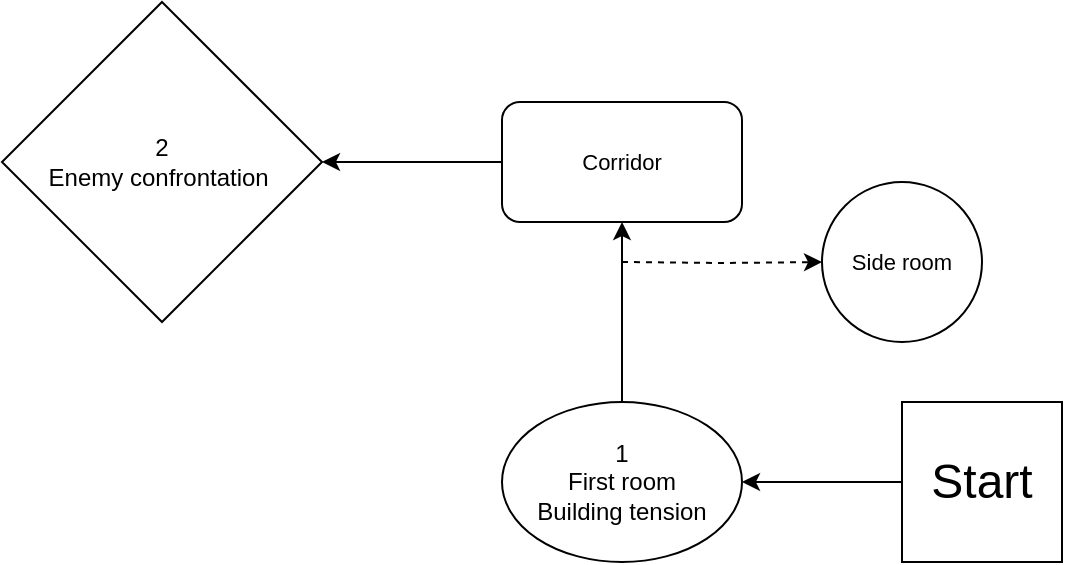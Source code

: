 <mxfile version="21.3.4" type="github">
  <diagram id="C5RBs43oDa-KdzZeNtuy" name="Page-1">
    <mxGraphModel dx="1434" dy="754" grid="1" gridSize="10" guides="1" tooltips="1" connect="1" arrows="1" fold="1" page="1" pageScale="1" pageWidth="827" pageHeight="1169" math="0" shadow="0">
      <root>
        <mxCell id="WIyWlLk6GJQsqaUBKTNV-0" />
        <mxCell id="WIyWlLk6GJQsqaUBKTNV-1" parent="WIyWlLk6GJQsqaUBKTNV-0" />
        <mxCell id="N9jEWwjpJ3TGgb9oQ3jS-1" style="edgeStyle=orthogonalEdgeStyle;rounded=0;orthogonalLoop=1;jettySize=auto;html=1;exitX=0;exitY=0.5;exitDx=0;exitDy=0;entryX=1;entryY=0.5;entryDx=0;entryDy=0;" parent="WIyWlLk6GJQsqaUBKTNV-1" source="EN_J2SsIbc7_pDlF_bES-0" target="EN_J2SsIbc7_pDlF_bES-1" edge="1">
          <mxGeometry relative="1" as="geometry" />
        </mxCell>
        <mxCell id="EN_J2SsIbc7_pDlF_bES-0" value="&lt;font style=&quot;font-size: 24px;&quot;&gt;Start&lt;/font&gt;" style="whiteSpace=wrap;html=1;aspect=fixed;" parent="WIyWlLk6GJQsqaUBKTNV-1" vertex="1">
          <mxGeometry x="540" y="810" width="80" height="80" as="geometry" />
        </mxCell>
        <mxCell id="z8re7CB66WZQd4Vih_CV-0" style="edgeStyle=orthogonalEdgeStyle;rounded=0;orthogonalLoop=1;jettySize=auto;html=1;exitX=0.5;exitY=0;exitDx=0;exitDy=0;entryX=0.5;entryY=1;entryDx=0;entryDy=0;" edge="1" parent="WIyWlLk6GJQsqaUBKTNV-1" source="EN_J2SsIbc7_pDlF_bES-1" target="EN_J2SsIbc7_pDlF_bES-12">
          <mxGeometry relative="1" as="geometry" />
        </mxCell>
        <mxCell id="EN_J2SsIbc7_pDlF_bES-1" value="1&lt;br&gt;First room&lt;br&gt;Building tension" style="ellipse;whiteSpace=wrap;html=1;" parent="WIyWlLk6GJQsqaUBKTNV-1" vertex="1">
          <mxGeometry x="340" y="810" width="120" height="80" as="geometry" />
        </mxCell>
        <mxCell id="EN_J2SsIbc7_pDlF_bES-3" value="2&lt;br&gt;Enemy confrontation&amp;nbsp; " style="rhombus;whiteSpace=wrap;html=1;" parent="WIyWlLk6GJQsqaUBKTNV-1" vertex="1">
          <mxGeometry x="90" y="610" width="160" height="160" as="geometry" />
        </mxCell>
        <mxCell id="EN_J2SsIbc7_pDlF_bES-10" style="edgeStyle=orthogonalEdgeStyle;shape=connector;rounded=0;orthogonalLoop=1;jettySize=auto;html=1;exitX=0;exitY=0.5;exitDx=0;exitDy=0;labelBackgroundColor=default;strokeColor=default;fontFamily=Helvetica;fontSize=11;fontColor=default;endArrow=classic;entryX=0;entryY=0.5;entryDx=0;entryDy=0;dashed=1;" parent="WIyWlLk6GJQsqaUBKTNV-1" target="EN_J2SsIbc7_pDlF_bES-7" edge="1">
          <mxGeometry relative="1" as="geometry">
            <mxPoint x="400" y="740" as="sourcePoint" />
          </mxGeometry>
        </mxCell>
        <mxCell id="EN_J2SsIbc7_pDlF_bES-7" value="Side room" style="ellipse;whiteSpace=wrap;html=1;aspect=fixed;fontFamily=Helvetica;fontSize=11;fontColor=default;" parent="WIyWlLk6GJQsqaUBKTNV-1" vertex="1">
          <mxGeometry x="500" y="700" width="80" height="80" as="geometry" />
        </mxCell>
        <mxCell id="z8re7CB66WZQd4Vih_CV-1" style="edgeStyle=orthogonalEdgeStyle;rounded=0;orthogonalLoop=1;jettySize=auto;html=1;exitX=0;exitY=0.5;exitDx=0;exitDy=0;entryX=1;entryY=0.5;entryDx=0;entryDy=0;" edge="1" parent="WIyWlLk6GJQsqaUBKTNV-1" source="EN_J2SsIbc7_pDlF_bES-12" target="EN_J2SsIbc7_pDlF_bES-3">
          <mxGeometry relative="1" as="geometry" />
        </mxCell>
        <mxCell id="EN_J2SsIbc7_pDlF_bES-12" value="Corridor" style="rounded=1;whiteSpace=wrap;html=1;fontFamily=Helvetica;fontSize=11;fontColor=default;" parent="WIyWlLk6GJQsqaUBKTNV-1" vertex="1">
          <mxGeometry x="340" y="660" width="120" height="60" as="geometry" />
        </mxCell>
      </root>
    </mxGraphModel>
  </diagram>
</mxfile>

